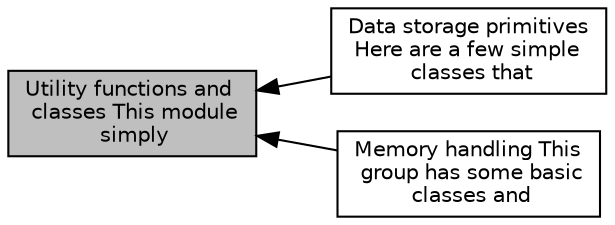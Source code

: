 digraph "Utility functions and classes This module simply"
{
  edge [fontname="Helvetica",fontsize="10",labelfontname="Helvetica",labelfontsize="10"];
  node [fontname="Helvetica",fontsize="10",shape=box];
  rankdir=LR;
  Node1 [label="Utility functions and\l classes This module\l simply",height=0.2,width=0.4,color="black", fillcolor="grey75", style="filled", fontcolor="black",tooltip="collects a number of functions and classes that provide general tools for tasks that do not usually h..."];
  Node3 [label="Data storage primitives\l Here are a few simple\l classes that",height=0.2,width=0.4,color="black", fillcolor="white", style="filled",URL="$group__data.html",tooltip="help in storage and viewing data. For example, the Table templates allow to use not only arrays of ob..."];
  Node2 [label="Memory handling This\l group has some basic\l classes and",height=0.2,width=0.4,color="black", fillcolor="white", style="filled",URL="$group__memory.html",tooltip="namespaces for memory handling. The Subscriptor and SmartPointer classes are used for counted memory ..."];
  Node1->Node2 [shape=plaintext, dir="back", style="solid"];
  Node1->Node3 [shape=plaintext, dir="back", style="solid"];
}
